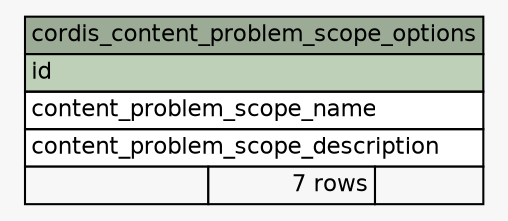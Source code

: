 // dot 2.2.1 on Windows 10 10.0
// SchemaSpy rev 590
digraph "cordis_content_problem_scope_options" {
  graph [
    rankdir="RL"
    bgcolor="#f7f7f7"
    nodesep="0.18"
    ranksep="0.46"
    fontname="Helvetica"
    fontsize="11"
  ];
  node [
    fontname="Helvetica"
    fontsize="11"
    shape="plaintext"
  ];
  edge [
    arrowsize="0.8"
  ];
  "cordis_content_problem_scope_options" [
    label=<
    <TABLE BORDER="0" CELLBORDER="1" CELLSPACING="0" BGCOLOR="#ffffff">
      <TR><TD COLSPAN="3" BGCOLOR="#9bab96" ALIGN="CENTER">cordis_content_problem_scope_options</TD></TR>
      <TR><TD PORT="id" COLSPAN="3" BGCOLOR="#bed1b8" ALIGN="LEFT">id</TD></TR>
      <TR><TD PORT="content_problem_scope_name" COLSPAN="3" ALIGN="LEFT">content_problem_scope_name</TD></TR>
      <TR><TD PORT="content_problem_scope_description" COLSPAN="3" ALIGN="LEFT">content_problem_scope_description</TD></TR>
      <TR><TD ALIGN="LEFT" BGCOLOR="#f7f7f7">  </TD><TD ALIGN="RIGHT" BGCOLOR="#f7f7f7">7 rows</TD><TD ALIGN="RIGHT" BGCOLOR="#f7f7f7">  </TD></TR>
    </TABLE>>
    URL="tables/cordis_content_problem_scope_options.html"
    tooltip="cordis_content_problem_scope_options"
  ];
}
